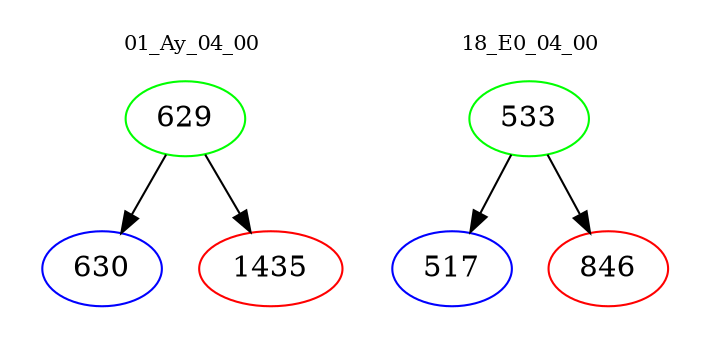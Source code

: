 digraph{
subgraph cluster_0 {
color = white
label = "01_Ay_04_00";
fontsize=10;
T0_629 [label="629", color="green"]
T0_629 -> T0_630 [color="black"]
T0_630 [label="630", color="blue"]
T0_629 -> T0_1435 [color="black"]
T0_1435 [label="1435", color="red"]
}
subgraph cluster_1 {
color = white
label = "18_E0_04_00";
fontsize=10;
T1_533 [label="533", color="green"]
T1_533 -> T1_517 [color="black"]
T1_517 [label="517", color="blue"]
T1_533 -> T1_846 [color="black"]
T1_846 [label="846", color="red"]
}
}
